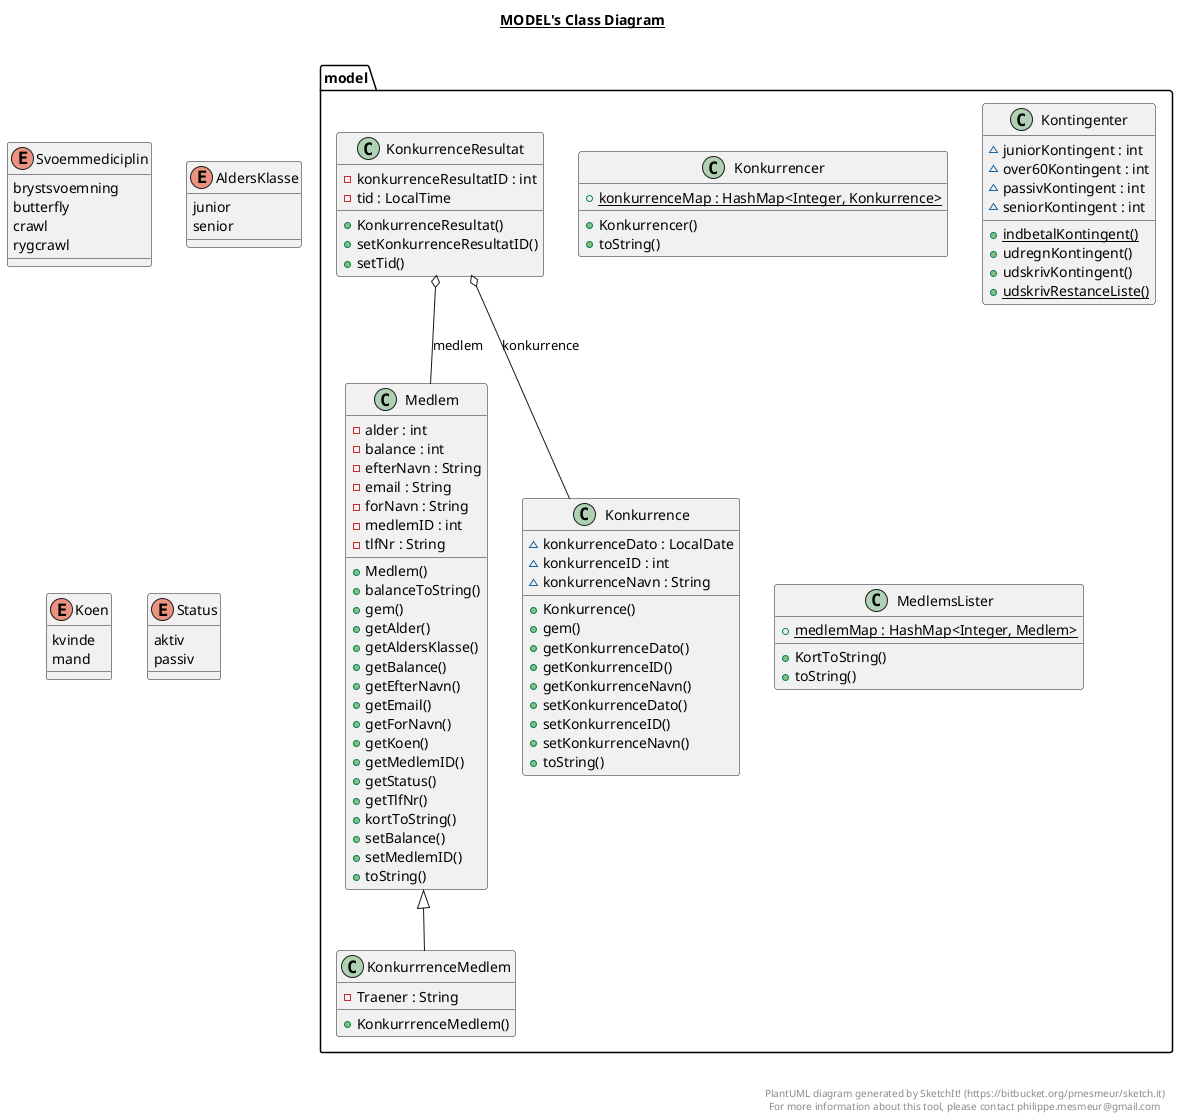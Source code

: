 @startuml

title __MODEL's Class Diagram__\n


      class model.Konkurrence {
          ~ konkurrenceDato : LocalDate
          ~ konkurrenceID : int
          ~ konkurrenceNavn : String
          + Konkurrence()
          + gem()
          + getKonkurrenceDato()
          + getKonkurrenceID()
          + getKonkurrenceNavn()
          + setKonkurrenceDato()
          + setKonkurrenceID()
          + setKonkurrenceNavn()
          + toString()
      }



      class model.KonkurrenceResultat {
          - konkurrenceResultatID : int
          - tid : LocalTime
          + KonkurrenceResultat()
          + setKonkurrenceResultatID()
          + setTid()
      }

  


      enum Svoemmediciplin {
        brystsvoemning
        butterfly
        crawl
        rygcrawl
      }

  


      class model.Konkurrencer {
          {static} + konkurrenceMap : HashMap<Integer, Konkurrence>
          + Konkurrencer()
          + toString()
      }



      class model.KonkurrrenceMedlem {
          - Traener : String
          + KonkurrrenceMedlem()
      }


  

      class model.Kontingenter {
          ~ juniorKontingent : int
          ~ over60Kontingent : int
          ~ passivKontingent : int
          ~ seniorKontingent : int
          {static} + indbetalKontingent()
          + udregnKontingent()
          + udskrivKontingent()
          {static} + udskrivRestanceListe()
      }


      class model.Medlem {
          - alder : int
          - balance : int
          - efterNavn : String
          - email : String
          - forNavn : String
          - medlemID : int
          - tlfNr : String
          + Medlem()
          + balanceToString()
          + gem()
          + getAlder()
          + getAldersKlasse()
          + getBalance()
          + getEfterNavn()
          + getEmail()
          + getForNavn()
          + getKoen()
          + getMedlemID()
          + getStatus()
          + getTlfNr()
          + kortToString()
          + setBalance()
          + setMedlemID()
          + toString()
      }

      enum AldersKlasse {
        junior
        senior
      }

  


      enum Koen {
        kvinde
        mand
      }

      enum Status {
        aktiv
        passiv
      }

      class model.MedlemsLister {
          {static} + medlemMap : HashMap<Integer, Medlem>
          + KortToString()
          + toString()
      }

  

  model.KonkurrenceResultat o-- model.KonkurrenceResultat.Svoemmediciplin : svoemmediciplin
  model.KonkurrenceResultat o-- model.Konkurrence : konkurrence
  model.KonkurrenceResultat o-- model.Medlem : medlem
  model.KonkurrenceResultat +-down- model.KonkurrenceResultat.Svoemmediciplin
  model.KonkurrrenceMedlem -up-|> model.Medlem
  model.Medlem o-- model.Medlem.AldersKlasse : AldersKlasse
  model.Medlem o-- model.Medlem.Koen : koen
  model.Medlem o-- model.Medlem.Status : status
  model.Medlem +-down- model.Medlem.AldersKlasse
  model.Medlem +-down- model.Medlem.Koen
  model.Medlem +-down- model.Medlem.Status


right footer


PlantUML diagram generated by SketchIt! (https://bitbucket.org/pmesmeur/sketch.it)
For more information about this tool, please contact philippe.mesmeur@gmail.com
endfooter

@enduml
